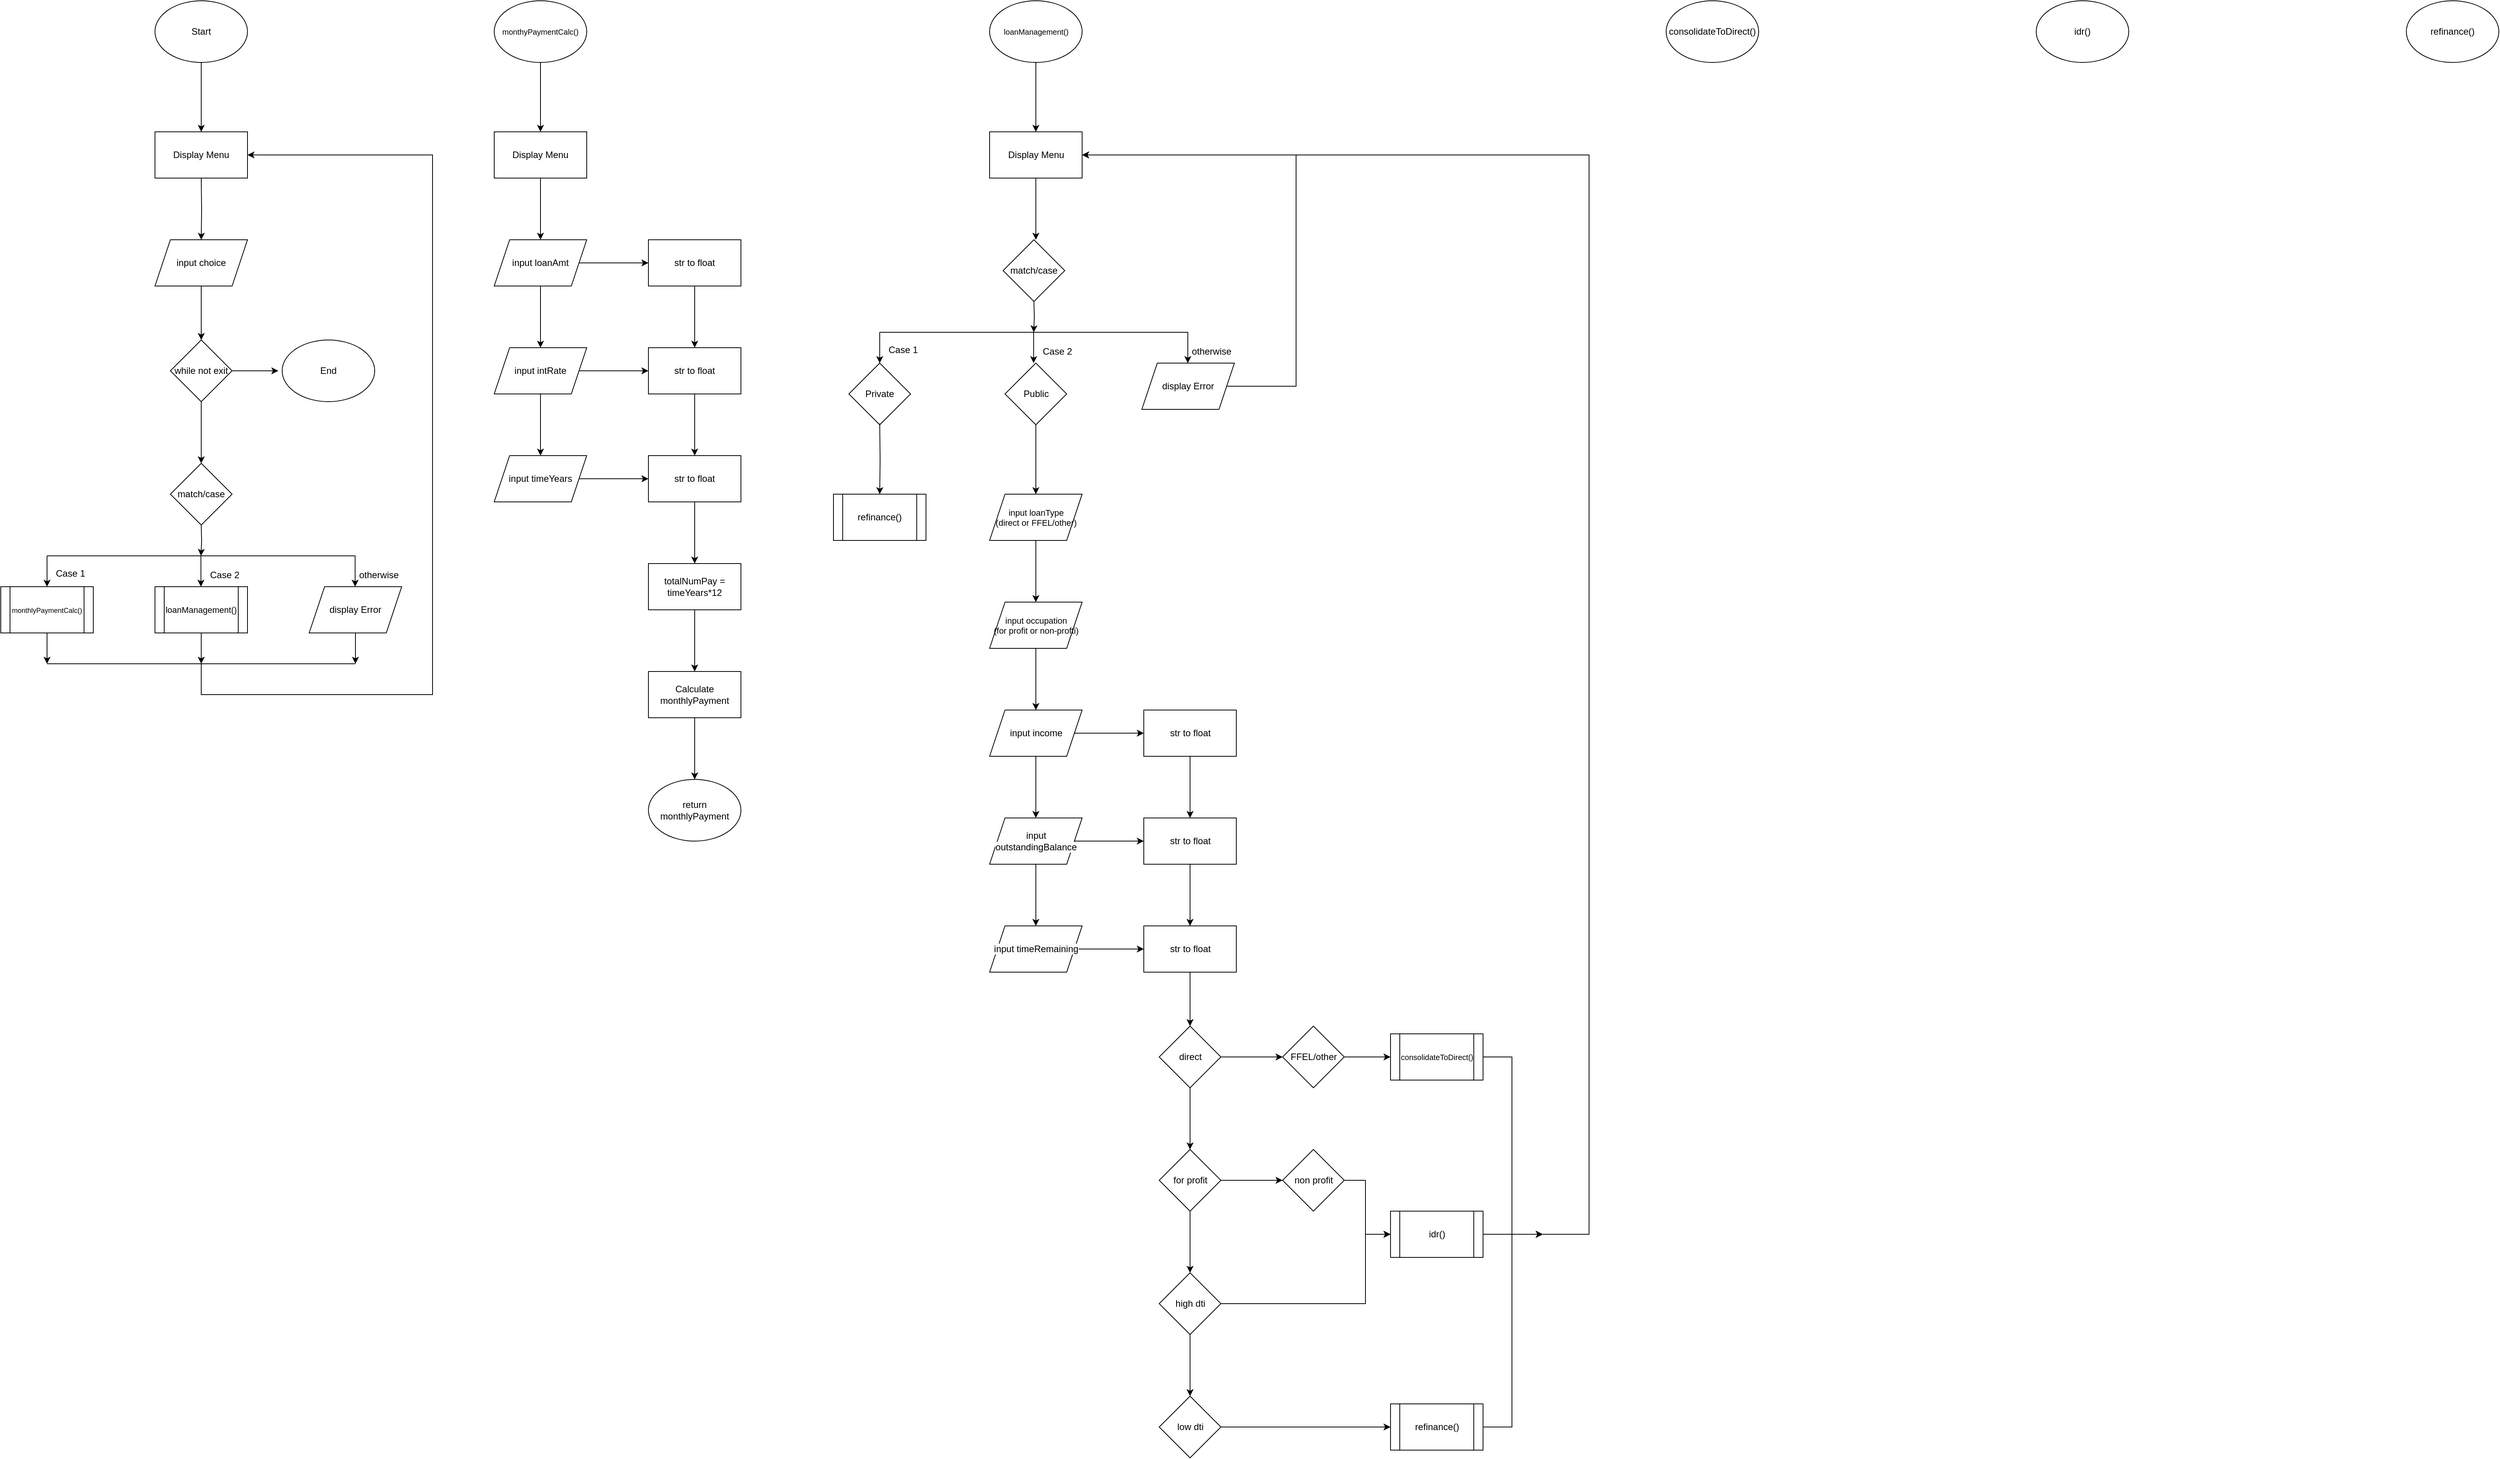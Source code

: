 <mxfile version="24.7.1" type="github">
  <diagram name="Page-1" id="hZp9YtfU9o8omd6Gslik">
    <mxGraphModel dx="867" dy="559" grid="1" gridSize="10" guides="1" tooltips="1" connect="1" arrows="1" fold="1" page="1" pageScale="1" pageWidth="850" pageHeight="1100" math="0" shadow="0">
      <root>
        <mxCell id="0" />
        <mxCell id="1" parent="0" />
        <mxCell id="HrbZpbmYZE2h6laJAEMO-42" value="" style="edgeStyle=orthogonalEdgeStyle;rounded=0;orthogonalLoop=1;jettySize=auto;html=1;" edge="1" parent="1" source="HrbZpbmYZE2h6laJAEMO-1">
          <mxGeometry relative="1" as="geometry">
            <mxPoint x="260.0" y="170" as="targetPoint" />
          </mxGeometry>
        </mxCell>
        <mxCell id="HrbZpbmYZE2h6laJAEMO-1" value="Start" style="ellipse;whiteSpace=wrap;html=1;" vertex="1" parent="1">
          <mxGeometry x="200" width="120" height="80" as="geometry" />
        </mxCell>
        <mxCell id="HrbZpbmYZE2h6laJAEMO-19" style="edgeStyle=orthogonalEdgeStyle;rounded=0;orthogonalLoop=1;jettySize=auto;html=1;exitX=0.5;exitY=1;exitDx=0;exitDy=0;" edge="1" parent="1">
          <mxGeometry relative="1" as="geometry">
            <mxPoint x="259.692" y="720" as="targetPoint" />
            <mxPoint x="260" y="680" as="sourcePoint" />
          </mxGeometry>
        </mxCell>
        <mxCell id="HrbZpbmYZE2h6laJAEMO-55" style="edgeStyle=orthogonalEdgeStyle;rounded=0;orthogonalLoop=1;jettySize=auto;html=1;" edge="1" parent="1" source="HrbZpbmYZE2h6laJAEMO-10">
          <mxGeometry relative="1" as="geometry">
            <mxPoint x="60" y="860" as="targetPoint" />
          </mxGeometry>
        </mxCell>
        <mxCell id="HrbZpbmYZE2h6laJAEMO-10" value="&lt;font style=&quot;font-size: 9px;&quot;&gt;monthlyPaymentCalc()&lt;/font&gt;" style="shape=process;whiteSpace=wrap;html=1;backgroundOutline=1;" vertex="1" parent="1">
          <mxGeometry y="760" width="120" height="60" as="geometry" />
        </mxCell>
        <mxCell id="HrbZpbmYZE2h6laJAEMO-53" style="edgeStyle=orthogonalEdgeStyle;rounded=0;orthogonalLoop=1;jettySize=auto;html=1;" edge="1" parent="1" source="HrbZpbmYZE2h6laJAEMO-14">
          <mxGeometry relative="1" as="geometry">
            <mxPoint x="260" y="860" as="targetPoint" />
          </mxGeometry>
        </mxCell>
        <mxCell id="HrbZpbmYZE2h6laJAEMO-57" value="" style="edgeStyle=orthogonalEdgeStyle;rounded=0;orthogonalLoop=1;jettySize=auto;html=1;entryX=1;entryY=0.5;entryDx=0;entryDy=0;" edge="1" parent="1" source="HrbZpbmYZE2h6laJAEMO-14">
          <mxGeometry relative="1" as="geometry">
            <mxPoint x="320" y="200" as="targetPoint" />
            <Array as="points">
              <mxPoint x="260" y="900" />
              <mxPoint x="560" y="900" />
              <mxPoint x="560" y="200" />
            </Array>
          </mxGeometry>
        </mxCell>
        <mxCell id="HrbZpbmYZE2h6laJAEMO-14" value="&lt;font style=&quot;font-size: 11px;&quot;&gt;loanManagement()&lt;/font&gt;" style="shape=process;whiteSpace=wrap;html=1;backgroundOutline=1;" vertex="1" parent="1">
          <mxGeometry x="200" y="760" width="120" height="60" as="geometry" />
        </mxCell>
        <mxCell id="HrbZpbmYZE2h6laJAEMO-20" value="" style="endArrow=none;html=1;rounded=0;" edge="1" parent="1">
          <mxGeometry width="50" height="50" relative="1" as="geometry">
            <mxPoint x="60" y="720" as="sourcePoint" />
            <mxPoint x="460" y="720" as="targetPoint" />
          </mxGeometry>
        </mxCell>
        <mxCell id="HrbZpbmYZE2h6laJAEMO-21" value="" style="endArrow=classic;html=1;rounded=0;" edge="1" parent="1" target="HrbZpbmYZE2h6laJAEMO-10">
          <mxGeometry width="50" height="50" relative="1" as="geometry">
            <mxPoint x="60" y="720" as="sourcePoint" />
            <mxPoint x="360" y="660" as="targetPoint" />
          </mxGeometry>
        </mxCell>
        <mxCell id="HrbZpbmYZE2h6laJAEMO-22" value="" style="endArrow=classic;html=1;rounded=0;" edge="1" parent="1">
          <mxGeometry width="50" height="50" relative="1" as="geometry">
            <mxPoint x="259.6" y="720" as="sourcePoint" />
            <mxPoint x="259.6" y="760" as="targetPoint" />
          </mxGeometry>
        </mxCell>
        <mxCell id="HrbZpbmYZE2h6laJAEMO-23" value="" style="endArrow=classic;html=1;rounded=0;" edge="1" parent="1">
          <mxGeometry width="50" height="50" relative="1" as="geometry">
            <mxPoint x="459.6" y="720" as="sourcePoint" />
            <mxPoint x="459.6" y="760" as="targetPoint" />
          </mxGeometry>
        </mxCell>
        <mxCell id="HrbZpbmYZE2h6laJAEMO-24" value="Case 1" style="text;html=1;align=center;verticalAlign=middle;resizable=0;points=[];autosize=1;strokeColor=none;fillColor=none;" vertex="1" parent="1">
          <mxGeometry x="60" y="728" width="60" height="30" as="geometry" />
        </mxCell>
        <mxCell id="HrbZpbmYZE2h6laJAEMO-26" value="Case 2" style="text;html=1;align=center;verticalAlign=middle;resizable=0;points=[];autosize=1;strokeColor=none;fillColor=none;" vertex="1" parent="1">
          <mxGeometry x="260" y="730" width="60" height="30" as="geometry" />
        </mxCell>
        <mxCell id="HrbZpbmYZE2h6laJAEMO-27" value="otherwise" style="text;html=1;align=center;verticalAlign=middle;resizable=0;points=[];autosize=1;strokeColor=none;fillColor=none;" vertex="1" parent="1">
          <mxGeometry x="455" y="730" width="70" height="30" as="geometry" />
        </mxCell>
        <mxCell id="HrbZpbmYZE2h6laJAEMO-54" style="edgeStyle=orthogonalEdgeStyle;rounded=0;orthogonalLoop=1;jettySize=auto;html=1;" edge="1" parent="1" source="HrbZpbmYZE2h6laJAEMO-28">
          <mxGeometry relative="1" as="geometry">
            <mxPoint x="460" y="860" as="targetPoint" />
          </mxGeometry>
        </mxCell>
        <mxCell id="HrbZpbmYZE2h6laJAEMO-28" value="display Error" style="shape=parallelogram;perimeter=parallelogramPerimeter;whiteSpace=wrap;html=1;fixedSize=1;" vertex="1" parent="1">
          <mxGeometry x="400" y="760" width="120" height="60" as="geometry" />
        </mxCell>
        <mxCell id="HrbZpbmYZE2h6laJAEMO-44" value="" style="edgeStyle=orthogonalEdgeStyle;rounded=0;orthogonalLoop=1;jettySize=auto;html=1;" edge="1" parent="1" target="HrbZpbmYZE2h6laJAEMO-43">
          <mxGeometry relative="1" as="geometry">
            <mxPoint x="260.0" y="230" as="sourcePoint" />
          </mxGeometry>
        </mxCell>
        <mxCell id="HrbZpbmYZE2h6laJAEMO-46" value="" style="edgeStyle=orthogonalEdgeStyle;rounded=0;orthogonalLoop=1;jettySize=auto;html=1;" edge="1" parent="1" source="HrbZpbmYZE2h6laJAEMO-43" target="HrbZpbmYZE2h6laJAEMO-45">
          <mxGeometry relative="1" as="geometry" />
        </mxCell>
        <mxCell id="HrbZpbmYZE2h6laJAEMO-43" value="input choice" style="shape=parallelogram;perimeter=parallelogramPerimeter;whiteSpace=wrap;html=1;fixedSize=1;" vertex="1" parent="1">
          <mxGeometry x="200" y="310" width="120" height="60" as="geometry" />
        </mxCell>
        <mxCell id="HrbZpbmYZE2h6laJAEMO-49" value="" style="edgeStyle=orthogonalEdgeStyle;rounded=0;orthogonalLoop=1;jettySize=auto;html=1;" edge="1" parent="1" source="HrbZpbmYZE2h6laJAEMO-45" target="HrbZpbmYZE2h6laJAEMO-48">
          <mxGeometry relative="1" as="geometry" />
        </mxCell>
        <mxCell id="HrbZpbmYZE2h6laJAEMO-95" value="" style="edgeStyle=orthogonalEdgeStyle;rounded=0;orthogonalLoop=1;jettySize=auto;html=1;" edge="1" parent="1" source="HrbZpbmYZE2h6laJAEMO-45">
          <mxGeometry relative="1" as="geometry">
            <mxPoint x="360" y="480" as="targetPoint" />
          </mxGeometry>
        </mxCell>
        <mxCell id="HrbZpbmYZE2h6laJAEMO-45" value="while not exit" style="rhombus;whiteSpace=wrap;html=1;" vertex="1" parent="1">
          <mxGeometry x="220" y="440" width="80" height="80" as="geometry" />
        </mxCell>
        <mxCell id="HrbZpbmYZE2h6laJAEMO-48" value="match/case" style="rhombus;whiteSpace=wrap;html=1;" vertex="1" parent="1">
          <mxGeometry x="220" y="600" width="80" height="80" as="geometry" />
        </mxCell>
        <mxCell id="HrbZpbmYZE2h6laJAEMO-52" value="" style="endArrow=none;html=1;rounded=0;" edge="1" parent="1">
          <mxGeometry width="50" height="50" relative="1" as="geometry">
            <mxPoint x="60" y="860" as="sourcePoint" />
            <mxPoint x="460" y="860" as="targetPoint" />
          </mxGeometry>
        </mxCell>
        <mxCell id="HrbZpbmYZE2h6laJAEMO-61" value="Display Menu" style="rounded=0;whiteSpace=wrap;html=1;" vertex="1" parent="1">
          <mxGeometry x="200" y="170" width="120" height="60" as="geometry" />
        </mxCell>
        <mxCell id="HrbZpbmYZE2h6laJAEMO-116" value="" style="edgeStyle=orthogonalEdgeStyle;rounded=0;orthogonalLoop=1;jettySize=auto;html=1;" edge="1" parent="1" source="HrbZpbmYZE2h6laJAEMO-62" target="HrbZpbmYZE2h6laJAEMO-115">
          <mxGeometry relative="1" as="geometry" />
        </mxCell>
        <mxCell id="HrbZpbmYZE2h6laJAEMO-62" value="&lt;font style=&quot;font-size: 10px;&quot;&gt;monthyPaymentCalc()&lt;/font&gt;" style="ellipse;whiteSpace=wrap;html=1;" vertex="1" parent="1">
          <mxGeometry x="640" width="120" height="80" as="geometry" />
        </mxCell>
        <mxCell id="HrbZpbmYZE2h6laJAEMO-63" value="" style="edgeStyle=orthogonalEdgeStyle;rounded=0;orthogonalLoop=1;jettySize=auto;html=1;" edge="1" parent="1" source="HrbZpbmYZE2h6laJAEMO-65" target="HrbZpbmYZE2h6laJAEMO-68">
          <mxGeometry relative="1" as="geometry" />
        </mxCell>
        <mxCell id="HrbZpbmYZE2h6laJAEMO-83" value="" style="edgeStyle=orthogonalEdgeStyle;rounded=0;orthogonalLoop=1;jettySize=auto;html=1;" edge="1" parent="1" source="HrbZpbmYZE2h6laJAEMO-65" target="HrbZpbmYZE2h6laJAEMO-82">
          <mxGeometry relative="1" as="geometry" />
        </mxCell>
        <mxCell id="HrbZpbmYZE2h6laJAEMO-65" value="input loanAmt" style="shape=parallelogram;perimeter=parallelogramPerimeter;whiteSpace=wrap;html=1;fixedSize=1;" vertex="1" parent="1">
          <mxGeometry x="640" y="310" width="120" height="60" as="geometry" />
        </mxCell>
        <mxCell id="HrbZpbmYZE2h6laJAEMO-66" value="" style="edgeStyle=orthogonalEdgeStyle;rounded=0;orthogonalLoop=1;jettySize=auto;html=1;" edge="1" parent="1" source="HrbZpbmYZE2h6laJAEMO-68" target="HrbZpbmYZE2h6laJAEMO-70">
          <mxGeometry relative="1" as="geometry" />
        </mxCell>
        <mxCell id="HrbZpbmYZE2h6laJAEMO-87" value="" style="edgeStyle=orthogonalEdgeStyle;rounded=0;orthogonalLoop=1;jettySize=auto;html=1;" edge="1" parent="1" source="HrbZpbmYZE2h6laJAEMO-68" target="HrbZpbmYZE2h6laJAEMO-84">
          <mxGeometry relative="1" as="geometry" />
        </mxCell>
        <mxCell id="HrbZpbmYZE2h6laJAEMO-68" value="input intRate" style="shape=parallelogram;perimeter=parallelogramPerimeter;whiteSpace=wrap;html=1;fixedSize=1;" vertex="1" parent="1">
          <mxGeometry x="640" y="450" width="120" height="60" as="geometry" />
        </mxCell>
        <mxCell id="HrbZpbmYZE2h6laJAEMO-86" value="" style="edgeStyle=orthogonalEdgeStyle;rounded=0;orthogonalLoop=1;jettySize=auto;html=1;" edge="1" parent="1" source="HrbZpbmYZE2h6laJAEMO-70" target="HrbZpbmYZE2h6laJAEMO-85">
          <mxGeometry relative="1" as="geometry" />
        </mxCell>
        <mxCell id="HrbZpbmYZE2h6laJAEMO-70" value="input timeYears" style="shape=parallelogram;perimeter=parallelogramPerimeter;whiteSpace=wrap;html=1;fixedSize=1;" vertex="1" parent="1">
          <mxGeometry x="640" y="590" width="120" height="60" as="geometry" />
        </mxCell>
        <mxCell id="HrbZpbmYZE2h6laJAEMO-100" value="" style="edgeStyle=orthogonalEdgeStyle;rounded=0;orthogonalLoop=1;jettySize=auto;html=1;" edge="1" parent="1" source="HrbZpbmYZE2h6laJAEMO-78" target="HrbZpbmYZE2h6laJAEMO-99">
          <mxGeometry relative="1" as="geometry" />
        </mxCell>
        <mxCell id="HrbZpbmYZE2h6laJAEMO-78" value="totalNumPay = timeYears*12" style="whiteSpace=wrap;html=1;" vertex="1" parent="1">
          <mxGeometry x="840" y="730" width="120" height="60" as="geometry" />
        </mxCell>
        <mxCell id="HrbZpbmYZE2h6laJAEMO-91" value="" style="edgeStyle=orthogonalEdgeStyle;rounded=0;orthogonalLoop=1;jettySize=auto;html=1;" edge="1" parent="1" source="HrbZpbmYZE2h6laJAEMO-82" target="HrbZpbmYZE2h6laJAEMO-84">
          <mxGeometry relative="1" as="geometry" />
        </mxCell>
        <mxCell id="HrbZpbmYZE2h6laJAEMO-82" value="&lt;meta charset=&quot;utf-8&quot;&gt;&lt;span style=&quot;color: rgb(0, 0, 0); font-family: Helvetica; font-size: 12px; font-style: normal; font-variant-ligatures: normal; font-variant-caps: normal; font-weight: 400; letter-spacing: normal; orphans: 2; text-align: center; text-indent: 0px; text-transform: none; widows: 2; word-spacing: 0px; -webkit-text-stroke-width: 0px; white-space: normal; background-color: rgb(251, 251, 251); text-decoration-thickness: initial; text-decoration-style: initial; text-decoration-color: initial; display: inline !important; float: none;&quot;&gt;str to float&lt;/span&gt;" style="whiteSpace=wrap;html=1;" vertex="1" parent="1">
          <mxGeometry x="840" y="310" width="120" height="60" as="geometry" />
        </mxCell>
        <mxCell id="HrbZpbmYZE2h6laJAEMO-90" value="" style="edgeStyle=orthogonalEdgeStyle;rounded=0;orthogonalLoop=1;jettySize=auto;html=1;" edge="1" parent="1" source="HrbZpbmYZE2h6laJAEMO-84" target="HrbZpbmYZE2h6laJAEMO-85">
          <mxGeometry relative="1" as="geometry" />
        </mxCell>
        <mxCell id="HrbZpbmYZE2h6laJAEMO-84" value="&lt;meta charset=&quot;utf-8&quot;&gt;&lt;span style=&quot;color: rgb(0, 0, 0); font-family: Helvetica; font-size: 12px; font-style: normal; font-variant-ligatures: normal; font-variant-caps: normal; font-weight: 400; letter-spacing: normal; orphans: 2; text-align: center; text-indent: 0px; text-transform: none; widows: 2; word-spacing: 0px; -webkit-text-stroke-width: 0px; white-space: normal; background-color: rgb(251, 251, 251); text-decoration-thickness: initial; text-decoration-style: initial; text-decoration-color: initial; display: inline !important; float: none;&quot;&gt;str to float&lt;/span&gt;" style="whiteSpace=wrap;html=1;" vertex="1" parent="1">
          <mxGeometry x="840" y="450" width="120" height="60" as="geometry" />
        </mxCell>
        <mxCell id="HrbZpbmYZE2h6laJAEMO-89" value="" style="edgeStyle=orthogonalEdgeStyle;rounded=0;orthogonalLoop=1;jettySize=auto;html=1;" edge="1" parent="1" source="HrbZpbmYZE2h6laJAEMO-85">
          <mxGeometry relative="1" as="geometry">
            <mxPoint x="900" y="730" as="targetPoint" />
          </mxGeometry>
        </mxCell>
        <mxCell id="HrbZpbmYZE2h6laJAEMO-85" value="&lt;meta charset=&quot;utf-8&quot;&gt;&lt;span style=&quot;color: rgb(0, 0, 0); font-family: Helvetica; font-size: 12px; font-style: normal; font-variant-ligatures: normal; font-variant-caps: normal; font-weight: 400; letter-spacing: normal; orphans: 2; text-align: center; text-indent: 0px; text-transform: none; widows: 2; word-spacing: 0px; -webkit-text-stroke-width: 0px; white-space: normal; background-color: rgb(251, 251, 251); text-decoration-thickness: initial; text-decoration-style: initial; text-decoration-color: initial; display: inline !important; float: none;&quot;&gt;str to float&lt;/span&gt;" style="whiteSpace=wrap;html=1;" vertex="1" parent="1">
          <mxGeometry x="840" y="590" width="120" height="60" as="geometry" />
        </mxCell>
        <mxCell id="HrbZpbmYZE2h6laJAEMO-93" value="End" style="ellipse;whiteSpace=wrap;html=1;" vertex="1" parent="1">
          <mxGeometry x="365" y="440" width="120" height="80" as="geometry" />
        </mxCell>
        <mxCell id="HrbZpbmYZE2h6laJAEMO-102" value="" style="edgeStyle=orthogonalEdgeStyle;rounded=0;orthogonalLoop=1;jettySize=auto;html=1;" edge="1" parent="1" source="HrbZpbmYZE2h6laJAEMO-99">
          <mxGeometry relative="1" as="geometry">
            <mxPoint x="900" y="1010" as="targetPoint" />
          </mxGeometry>
        </mxCell>
        <mxCell id="HrbZpbmYZE2h6laJAEMO-99" value="Calculate monthlyPayment" style="whiteSpace=wrap;html=1;" vertex="1" parent="1">
          <mxGeometry x="840" y="870" width="120" height="60" as="geometry" />
        </mxCell>
        <mxCell id="HrbZpbmYZE2h6laJAEMO-103" value="return monthlyPayment" style="ellipse;whiteSpace=wrap;html=1;" vertex="1" parent="1">
          <mxGeometry x="840" y="1010" width="120" height="80" as="geometry" />
        </mxCell>
        <mxCell id="HrbZpbmYZE2h6laJAEMO-119" value="" style="edgeStyle=orthogonalEdgeStyle;rounded=0;orthogonalLoop=1;jettySize=auto;html=1;" edge="1" parent="1" source="HrbZpbmYZE2h6laJAEMO-105" target="HrbZpbmYZE2h6laJAEMO-118">
          <mxGeometry relative="1" as="geometry" />
        </mxCell>
        <mxCell id="HrbZpbmYZE2h6laJAEMO-105" value="&lt;font style=&quot;font-size: 10px;&quot;&gt;loanManagement()&lt;/font&gt;" style="ellipse;whiteSpace=wrap;html=1;" vertex="1" parent="1">
          <mxGeometry x="1282.5" width="120" height="80" as="geometry" />
        </mxCell>
        <mxCell id="HrbZpbmYZE2h6laJAEMO-117" value="" style="edgeStyle=orthogonalEdgeStyle;rounded=0;orthogonalLoop=1;jettySize=auto;html=1;" edge="1" parent="1" source="HrbZpbmYZE2h6laJAEMO-115" target="HrbZpbmYZE2h6laJAEMO-65">
          <mxGeometry relative="1" as="geometry" />
        </mxCell>
        <mxCell id="HrbZpbmYZE2h6laJAEMO-115" value="Display Menu" style="whiteSpace=wrap;html=1;" vertex="1" parent="1">
          <mxGeometry x="640" y="170" width="120" height="60" as="geometry" />
        </mxCell>
        <mxCell id="HrbZpbmYZE2h6laJAEMO-121" value="" style="edgeStyle=orthogonalEdgeStyle;rounded=0;orthogonalLoop=1;jettySize=auto;html=1;" edge="1" parent="1" source="HrbZpbmYZE2h6laJAEMO-118">
          <mxGeometry relative="1" as="geometry">
            <mxPoint x="1342.5" y="310" as="targetPoint" />
          </mxGeometry>
        </mxCell>
        <mxCell id="HrbZpbmYZE2h6laJAEMO-118" value="Display Menu" style="whiteSpace=wrap;html=1;" vertex="1" parent="1">
          <mxGeometry x="1282.5" y="170" width="120" height="60" as="geometry" />
        </mxCell>
        <mxCell id="HrbZpbmYZE2h6laJAEMO-122" style="edgeStyle=orthogonalEdgeStyle;rounded=0;orthogonalLoop=1;jettySize=auto;html=1;exitX=0.5;exitY=1;exitDx=0;exitDy=0;" edge="1" parent="1">
          <mxGeometry relative="1" as="geometry">
            <mxPoint x="1339.692" y="430" as="targetPoint" />
            <mxPoint x="1340" y="390" as="sourcePoint" />
          </mxGeometry>
        </mxCell>
        <mxCell id="HrbZpbmYZE2h6laJAEMO-127" value="" style="endArrow=none;html=1;rounded=0;" edge="1" parent="1">
          <mxGeometry width="50" height="50" relative="1" as="geometry">
            <mxPoint x="1140" y="430" as="sourcePoint" />
            <mxPoint x="1540" y="430" as="targetPoint" />
          </mxGeometry>
        </mxCell>
        <mxCell id="HrbZpbmYZE2h6laJAEMO-128" value="" style="endArrow=classic;html=1;rounded=0;" edge="1" parent="1">
          <mxGeometry width="50" height="50" relative="1" as="geometry">
            <mxPoint x="1140" y="430" as="sourcePoint" />
            <mxPoint x="1140" y="470" as="targetPoint" />
          </mxGeometry>
        </mxCell>
        <mxCell id="HrbZpbmYZE2h6laJAEMO-129" value="" style="endArrow=classic;html=1;rounded=0;" edge="1" parent="1">
          <mxGeometry width="50" height="50" relative="1" as="geometry">
            <mxPoint x="1339.6" y="430" as="sourcePoint" />
            <mxPoint x="1339.6" y="470" as="targetPoint" />
          </mxGeometry>
        </mxCell>
        <mxCell id="HrbZpbmYZE2h6laJAEMO-130" value="" style="endArrow=classic;html=1;rounded=0;" edge="1" parent="1">
          <mxGeometry width="50" height="50" relative="1" as="geometry">
            <mxPoint x="1539.6" y="430" as="sourcePoint" />
            <mxPoint x="1539.6" y="470" as="targetPoint" />
          </mxGeometry>
        </mxCell>
        <mxCell id="HrbZpbmYZE2h6laJAEMO-131" value="Case 1" style="text;html=1;align=center;verticalAlign=middle;resizable=0;points=[];autosize=1;strokeColor=none;fillColor=none;" vertex="1" parent="1">
          <mxGeometry x="1140" y="438" width="60" height="30" as="geometry" />
        </mxCell>
        <mxCell id="HrbZpbmYZE2h6laJAEMO-132" value="Case 2" style="text;html=1;align=center;verticalAlign=middle;resizable=0;points=[];autosize=1;strokeColor=none;fillColor=none;" vertex="1" parent="1">
          <mxGeometry x="1340" y="440" width="60" height="30" as="geometry" />
        </mxCell>
        <mxCell id="HrbZpbmYZE2h6laJAEMO-133" value="otherwise" style="text;html=1;align=center;verticalAlign=middle;resizable=0;points=[];autosize=1;strokeColor=none;fillColor=none;" vertex="1" parent="1">
          <mxGeometry x="1535" y="440" width="70" height="30" as="geometry" />
        </mxCell>
        <mxCell id="HrbZpbmYZE2h6laJAEMO-200" style="edgeStyle=orthogonalEdgeStyle;rounded=0;orthogonalLoop=1;jettySize=auto;html=1;entryX=1;entryY=0.5;entryDx=0;entryDy=0;" edge="1" parent="1" source="HrbZpbmYZE2h6laJAEMO-135" target="HrbZpbmYZE2h6laJAEMO-118">
          <mxGeometry relative="1" as="geometry">
            <Array as="points">
              <mxPoint x="1680" y="500" />
              <mxPoint x="1680" y="200" />
            </Array>
          </mxGeometry>
        </mxCell>
        <mxCell id="HrbZpbmYZE2h6laJAEMO-135" value="display Error" style="shape=parallelogram;perimeter=parallelogramPerimeter;whiteSpace=wrap;html=1;fixedSize=1;" vertex="1" parent="1">
          <mxGeometry x="1480" y="470" width="120" height="60" as="geometry" />
        </mxCell>
        <mxCell id="HrbZpbmYZE2h6laJAEMO-136" value="match/case" style="rhombus;whiteSpace=wrap;html=1;" vertex="1" parent="1">
          <mxGeometry x="1300" y="310" width="80" height="80" as="geometry" />
        </mxCell>
        <mxCell id="HrbZpbmYZE2h6laJAEMO-138" value="Private" style="rhombus;whiteSpace=wrap;html=1;" vertex="1" parent="1">
          <mxGeometry x="1100" y="470" width="80" height="80" as="geometry" />
        </mxCell>
        <mxCell id="HrbZpbmYZE2h6laJAEMO-143" value="" style="edgeStyle=orthogonalEdgeStyle;rounded=0;orthogonalLoop=1;jettySize=auto;html=1;" edge="1" parent="1" source="HrbZpbmYZE2h6laJAEMO-139" target="HrbZpbmYZE2h6laJAEMO-142">
          <mxGeometry relative="1" as="geometry" />
        </mxCell>
        <mxCell id="HrbZpbmYZE2h6laJAEMO-139" value="Public" style="rhombus;whiteSpace=wrap;html=1;" vertex="1" parent="1">
          <mxGeometry x="1302.5" y="470" width="80" height="80" as="geometry" />
        </mxCell>
        <mxCell id="HrbZpbmYZE2h6laJAEMO-140" value="refinance()" style="shape=process;whiteSpace=wrap;html=1;backgroundOutline=1;" vertex="1" parent="1">
          <mxGeometry x="1080" y="640" width="120" height="60" as="geometry" />
        </mxCell>
        <mxCell id="HrbZpbmYZE2h6laJAEMO-145" value="" style="edgeStyle=orthogonalEdgeStyle;rounded=0;orthogonalLoop=1;jettySize=auto;html=1;" edge="1" parent="1" source="HrbZpbmYZE2h6laJAEMO-142" target="HrbZpbmYZE2h6laJAEMO-144">
          <mxGeometry relative="1" as="geometry" />
        </mxCell>
        <mxCell id="HrbZpbmYZE2h6laJAEMO-142" value="&lt;font style=&quot;font-size: 11px;&quot;&gt;input loanType&lt;/font&gt;&lt;div style=&quot;font-size: 11px;&quot;&gt;&lt;font style=&quot;font-size: 11px;&quot;&gt;(direct or FFEL/other)&lt;/font&gt;&lt;/div&gt;" style="shape=parallelogram;perimeter=parallelogramPerimeter;whiteSpace=wrap;html=1;fixedSize=1;" vertex="1" parent="1">
          <mxGeometry x="1282.5" y="640" width="120" height="60" as="geometry" />
        </mxCell>
        <mxCell id="HrbZpbmYZE2h6laJAEMO-147" value="" style="edgeStyle=orthogonalEdgeStyle;rounded=0;orthogonalLoop=1;jettySize=auto;html=1;" edge="1" parent="1" source="HrbZpbmYZE2h6laJAEMO-144" target="HrbZpbmYZE2h6laJAEMO-146">
          <mxGeometry relative="1" as="geometry" />
        </mxCell>
        <mxCell id="HrbZpbmYZE2h6laJAEMO-144" value="&lt;font style=&quot;font-size: 11px;&quot;&gt;input occupation&lt;/font&gt;&lt;div style=&quot;font-size: 11px;&quot;&gt;&lt;font style=&quot;font-size: 11px;&quot;&gt;(for profit or non-profti)&lt;/font&gt;&lt;/div&gt;" style="shape=parallelogram;perimeter=parallelogramPerimeter;whiteSpace=wrap;html=1;fixedSize=1;" vertex="1" parent="1">
          <mxGeometry x="1282.5" y="780" width="120" height="60" as="geometry" />
        </mxCell>
        <mxCell id="HrbZpbmYZE2h6laJAEMO-149" value="" style="edgeStyle=orthogonalEdgeStyle;rounded=0;orthogonalLoop=1;jettySize=auto;html=1;" edge="1" parent="1" source="HrbZpbmYZE2h6laJAEMO-146" target="HrbZpbmYZE2h6laJAEMO-148">
          <mxGeometry relative="1" as="geometry" />
        </mxCell>
        <mxCell id="HrbZpbmYZE2h6laJAEMO-153" value="" style="edgeStyle=orthogonalEdgeStyle;rounded=0;orthogonalLoop=1;jettySize=auto;html=1;" edge="1" parent="1" source="HrbZpbmYZE2h6laJAEMO-146" target="HrbZpbmYZE2h6laJAEMO-152">
          <mxGeometry relative="1" as="geometry" />
        </mxCell>
        <mxCell id="HrbZpbmYZE2h6laJAEMO-146" value="&lt;meta charset=&quot;utf-8&quot;&gt;&lt;span style=&quot;color: rgb(0, 0, 0); font-family: Helvetica; font-size: 12px; font-style: normal; font-variant-ligatures: normal; font-variant-caps: normal; font-weight: 400; letter-spacing: normal; orphans: 2; text-align: center; text-indent: 0px; text-transform: none; widows: 2; word-spacing: 0px; -webkit-text-stroke-width: 0px; white-space: normal; background-color: rgb(251, 251, 251); text-decoration-thickness: initial; text-decoration-style: initial; text-decoration-color: initial; display: inline !important; float: none;&quot;&gt;input income&lt;/span&gt;" style="shape=parallelogram;perimeter=parallelogramPerimeter;whiteSpace=wrap;html=1;fixedSize=1;" vertex="1" parent="1">
          <mxGeometry x="1282.5" y="920" width="120" height="60" as="geometry" />
        </mxCell>
        <mxCell id="HrbZpbmYZE2h6laJAEMO-151" value="" style="edgeStyle=orthogonalEdgeStyle;rounded=0;orthogonalLoop=1;jettySize=auto;html=1;" edge="1" parent="1" source="HrbZpbmYZE2h6laJAEMO-148" target="HrbZpbmYZE2h6laJAEMO-150">
          <mxGeometry relative="1" as="geometry" />
        </mxCell>
        <mxCell id="HrbZpbmYZE2h6laJAEMO-155" value="" style="edgeStyle=orthogonalEdgeStyle;rounded=0;orthogonalLoop=1;jettySize=auto;html=1;" edge="1" parent="1" source="HrbZpbmYZE2h6laJAEMO-148" target="HrbZpbmYZE2h6laJAEMO-154">
          <mxGeometry relative="1" as="geometry" />
        </mxCell>
        <mxCell id="HrbZpbmYZE2h6laJAEMO-148" value="&lt;meta charset=&quot;utf-8&quot;&gt;&lt;span style=&quot;color: rgb(0, 0, 0); font-family: Helvetica; font-size: 12px; font-style: normal; font-variant-ligatures: normal; font-variant-caps: normal; font-weight: 400; letter-spacing: normal; orphans: 2; text-align: center; text-indent: 0px; text-transform: none; widows: 2; word-spacing: 0px; -webkit-text-stroke-width: 0px; white-space: normal; background-color: rgb(251, 251, 251); text-decoration-thickness: initial; text-decoration-style: initial; text-decoration-color: initial; display: inline !important; float: none;&quot;&gt;input outstandingBalance&lt;/span&gt;" style="shape=parallelogram;perimeter=parallelogramPerimeter;whiteSpace=wrap;html=1;fixedSize=1;" vertex="1" parent="1">
          <mxGeometry x="1282.5" y="1060" width="120" height="60" as="geometry" />
        </mxCell>
        <mxCell id="HrbZpbmYZE2h6laJAEMO-157" value="" style="edgeStyle=orthogonalEdgeStyle;rounded=0;orthogonalLoop=1;jettySize=auto;html=1;" edge="1" parent="1" source="HrbZpbmYZE2h6laJAEMO-150" target="HrbZpbmYZE2h6laJAEMO-156">
          <mxGeometry relative="1" as="geometry" />
        </mxCell>
        <mxCell id="HrbZpbmYZE2h6laJAEMO-150" value="&lt;meta charset=&quot;utf-8&quot;&gt;&lt;span style=&quot;color: rgb(0, 0, 0); font-family: Helvetica; font-size: 12px; font-style: normal; font-variant-ligatures: normal; font-variant-caps: normal; font-weight: 400; letter-spacing: normal; orphans: 2; text-align: center; text-indent: 0px; text-transform: none; widows: 2; word-spacing: 0px; -webkit-text-stroke-width: 0px; white-space: normal; background-color: rgb(251, 251, 251); text-decoration-thickness: initial; text-decoration-style: initial; text-decoration-color: initial; display: inline !important; float: none;&quot;&gt;input timeRemaining&lt;/span&gt;" style="shape=parallelogram;perimeter=parallelogramPerimeter;whiteSpace=wrap;html=1;fixedSize=1;" vertex="1" parent="1">
          <mxGeometry x="1282.5" y="1200" width="120" height="60" as="geometry" />
        </mxCell>
        <mxCell id="HrbZpbmYZE2h6laJAEMO-158" value="" style="edgeStyle=orthogonalEdgeStyle;rounded=0;orthogonalLoop=1;jettySize=auto;html=1;" edge="1" parent="1" source="HrbZpbmYZE2h6laJAEMO-152" target="HrbZpbmYZE2h6laJAEMO-154">
          <mxGeometry relative="1" as="geometry" />
        </mxCell>
        <mxCell id="HrbZpbmYZE2h6laJAEMO-152" value="&lt;meta charset=&quot;utf-8&quot;&gt;&lt;span style=&quot;color: rgb(0, 0, 0); font-family: Helvetica; font-size: 12px; font-style: normal; font-variant-ligatures: normal; font-variant-caps: normal; font-weight: 400; letter-spacing: normal; orphans: 2; text-align: center; text-indent: 0px; text-transform: none; widows: 2; word-spacing: 0px; -webkit-text-stroke-width: 0px; white-space: normal; background-color: rgb(251, 251, 251); text-decoration-thickness: initial; text-decoration-style: initial; text-decoration-color: initial; display: inline !important; float: none;&quot;&gt;str to float&lt;/span&gt;" style="whiteSpace=wrap;html=1;" vertex="1" parent="1">
          <mxGeometry x="1482.5" y="920" width="120" height="60" as="geometry" />
        </mxCell>
        <mxCell id="HrbZpbmYZE2h6laJAEMO-159" value="" style="edgeStyle=orthogonalEdgeStyle;rounded=0;orthogonalLoop=1;jettySize=auto;html=1;" edge="1" parent="1" source="HrbZpbmYZE2h6laJAEMO-154" target="HrbZpbmYZE2h6laJAEMO-156">
          <mxGeometry relative="1" as="geometry" />
        </mxCell>
        <mxCell id="HrbZpbmYZE2h6laJAEMO-154" value="&lt;meta charset=&quot;utf-8&quot;&gt;&lt;span style=&quot;color: rgb(0, 0, 0); font-family: Helvetica; font-size: 12px; font-style: normal; font-variant-ligatures: normal; font-variant-caps: normal; font-weight: 400; letter-spacing: normal; orphans: 2; text-align: center; text-indent: 0px; text-transform: none; widows: 2; word-spacing: 0px; -webkit-text-stroke-width: 0px; white-space: normal; background-color: rgb(251, 251, 251); text-decoration-thickness: initial; text-decoration-style: initial; text-decoration-color: initial; display: inline !important; float: none;&quot;&gt;str to float&lt;/span&gt;" style="whiteSpace=wrap;html=1;" vertex="1" parent="1">
          <mxGeometry x="1482.5" y="1060" width="120" height="60" as="geometry" />
        </mxCell>
        <mxCell id="HrbZpbmYZE2h6laJAEMO-161" value="" style="edgeStyle=orthogonalEdgeStyle;rounded=0;orthogonalLoop=1;jettySize=auto;html=1;" edge="1" parent="1" source="HrbZpbmYZE2h6laJAEMO-156" target="HrbZpbmYZE2h6laJAEMO-160">
          <mxGeometry relative="1" as="geometry" />
        </mxCell>
        <mxCell id="HrbZpbmYZE2h6laJAEMO-156" value="&lt;meta charset=&quot;utf-8&quot;&gt;&lt;span style=&quot;color: rgb(0, 0, 0); font-family: Helvetica; font-size: 12px; font-style: normal; font-variant-ligatures: normal; font-variant-caps: normal; font-weight: 400; letter-spacing: normal; orphans: 2; text-align: center; text-indent: 0px; text-transform: none; widows: 2; word-spacing: 0px; -webkit-text-stroke-width: 0px; white-space: normal; background-color: rgb(251, 251, 251); text-decoration-thickness: initial; text-decoration-style: initial; text-decoration-color: initial; display: inline !important; float: none;&quot;&gt;str to float&lt;/span&gt;" style="whiteSpace=wrap;html=1;" vertex="1" parent="1">
          <mxGeometry x="1482.5" y="1200" width="120" height="60" as="geometry" />
        </mxCell>
        <mxCell id="HrbZpbmYZE2h6laJAEMO-163" value="" style="edgeStyle=orthogonalEdgeStyle;rounded=0;orthogonalLoop=1;jettySize=auto;html=1;" edge="1" parent="1" source="HrbZpbmYZE2h6laJAEMO-160" target="HrbZpbmYZE2h6laJAEMO-162">
          <mxGeometry relative="1" as="geometry" />
        </mxCell>
        <mxCell id="HrbZpbmYZE2h6laJAEMO-165" value="" style="edgeStyle=orthogonalEdgeStyle;rounded=0;orthogonalLoop=1;jettySize=auto;html=1;" edge="1" parent="1" source="HrbZpbmYZE2h6laJAEMO-160" target="HrbZpbmYZE2h6laJAEMO-164">
          <mxGeometry relative="1" as="geometry" />
        </mxCell>
        <mxCell id="HrbZpbmYZE2h6laJAEMO-160" value="direct" style="rhombus;whiteSpace=wrap;html=1;" vertex="1" parent="1">
          <mxGeometry x="1502.5" y="1330" width="80" height="80" as="geometry" />
        </mxCell>
        <mxCell id="HrbZpbmYZE2h6laJAEMO-177" value="" style="edgeStyle=orthogonalEdgeStyle;rounded=0;orthogonalLoop=1;jettySize=auto;html=1;" edge="1" parent="1" source="HrbZpbmYZE2h6laJAEMO-162" target="HrbZpbmYZE2h6laJAEMO-176">
          <mxGeometry relative="1" as="geometry" />
        </mxCell>
        <mxCell id="HrbZpbmYZE2h6laJAEMO-162" value="FFEL/other" style="rhombus;whiteSpace=wrap;html=1;" vertex="1" parent="1">
          <mxGeometry x="1662.5" y="1330" width="80" height="80" as="geometry" />
        </mxCell>
        <mxCell id="HrbZpbmYZE2h6laJAEMO-167" value="" style="edgeStyle=orthogonalEdgeStyle;rounded=0;orthogonalLoop=1;jettySize=auto;html=1;" edge="1" parent="1" source="HrbZpbmYZE2h6laJAEMO-164" target="HrbZpbmYZE2h6laJAEMO-166">
          <mxGeometry relative="1" as="geometry" />
        </mxCell>
        <mxCell id="HrbZpbmYZE2h6laJAEMO-169" value="" style="edgeStyle=orthogonalEdgeStyle;rounded=0;orthogonalLoop=1;jettySize=auto;html=1;" edge="1" parent="1" source="HrbZpbmYZE2h6laJAEMO-164" target="HrbZpbmYZE2h6laJAEMO-168">
          <mxGeometry relative="1" as="geometry" />
        </mxCell>
        <mxCell id="HrbZpbmYZE2h6laJAEMO-164" value="for profit" style="rhombus;whiteSpace=wrap;html=1;" vertex="1" parent="1">
          <mxGeometry x="1502.5" y="1490" width="80" height="80" as="geometry" />
        </mxCell>
        <mxCell id="HrbZpbmYZE2h6laJAEMO-179" value="" style="edgeStyle=orthogonalEdgeStyle;rounded=0;orthogonalLoop=1;jettySize=auto;html=1;" edge="1" parent="1" source="HrbZpbmYZE2h6laJAEMO-166" target="HrbZpbmYZE2h6laJAEMO-178">
          <mxGeometry relative="1" as="geometry">
            <Array as="points">
              <mxPoint x="1770" y="1530" />
              <mxPoint x="1770" y="1600" />
            </Array>
          </mxGeometry>
        </mxCell>
        <mxCell id="HrbZpbmYZE2h6laJAEMO-166" value="non profit" style="rhombus;whiteSpace=wrap;html=1;" vertex="1" parent="1">
          <mxGeometry x="1662.5" y="1490" width="80" height="80" as="geometry" />
        </mxCell>
        <mxCell id="HrbZpbmYZE2h6laJAEMO-171" value="" style="edgeStyle=orthogonalEdgeStyle;rounded=0;orthogonalLoop=1;jettySize=auto;html=1;" edge="1" parent="1" source="HrbZpbmYZE2h6laJAEMO-168" target="HrbZpbmYZE2h6laJAEMO-170">
          <mxGeometry relative="1" as="geometry" />
        </mxCell>
        <mxCell id="HrbZpbmYZE2h6laJAEMO-180" style="edgeStyle=orthogonalEdgeStyle;rounded=0;orthogonalLoop=1;jettySize=auto;html=1;entryX=0;entryY=0.5;entryDx=0;entryDy=0;" edge="1" parent="1" source="HrbZpbmYZE2h6laJAEMO-168" target="HrbZpbmYZE2h6laJAEMO-178">
          <mxGeometry relative="1" as="geometry">
            <mxPoint x="1800" y="1690" as="targetPoint" />
            <Array as="points">
              <mxPoint x="1770" y="1690" />
              <mxPoint x="1770" y="1600" />
            </Array>
          </mxGeometry>
        </mxCell>
        <mxCell id="HrbZpbmYZE2h6laJAEMO-168" value="high dti" style="rhombus;whiteSpace=wrap;html=1;" vertex="1" parent="1">
          <mxGeometry x="1502.5" y="1650" width="80" height="80" as="geometry" />
        </mxCell>
        <mxCell id="HrbZpbmYZE2h6laJAEMO-182" value="" style="edgeStyle=orthogonalEdgeStyle;rounded=0;orthogonalLoop=1;jettySize=auto;html=1;" edge="1" parent="1" source="HrbZpbmYZE2h6laJAEMO-170" target="HrbZpbmYZE2h6laJAEMO-181">
          <mxGeometry relative="1" as="geometry" />
        </mxCell>
        <mxCell id="HrbZpbmYZE2h6laJAEMO-170" value="low dti" style="rhombus;whiteSpace=wrap;html=1;" vertex="1" parent="1">
          <mxGeometry x="1502.5" y="1810" width="80" height="80" as="geometry" />
        </mxCell>
        <mxCell id="HrbZpbmYZE2h6laJAEMO-188" value="" style="edgeStyle=orthogonalEdgeStyle;rounded=0;orthogonalLoop=1;jettySize=auto;html=1;" edge="1" parent="1" source="HrbZpbmYZE2h6laJAEMO-176">
          <mxGeometry relative="1" as="geometry">
            <mxPoint x="2000" y="1600.0" as="targetPoint" />
            <Array as="points">
              <mxPoint x="1960" y="1370" />
              <mxPoint x="1960" y="1600" />
            </Array>
          </mxGeometry>
        </mxCell>
        <mxCell id="HrbZpbmYZE2h6laJAEMO-176" value="&lt;font style=&quot;font-size: 10px;&quot;&gt;consolidateToDirect()&lt;/font&gt;" style="shape=process;whiteSpace=wrap;html=1;backgroundOutline=1;" vertex="1" parent="1">
          <mxGeometry x="1802.5" y="1340" width="120" height="60" as="geometry" />
        </mxCell>
        <mxCell id="HrbZpbmYZE2h6laJAEMO-186" value="" style="edgeStyle=orthogonalEdgeStyle;rounded=0;orthogonalLoop=1;jettySize=auto;html=1;" edge="1" parent="1" source="HrbZpbmYZE2h6laJAEMO-178">
          <mxGeometry relative="1" as="geometry">
            <mxPoint x="2000" y="1600" as="targetPoint" />
          </mxGeometry>
        </mxCell>
        <mxCell id="HrbZpbmYZE2h6laJAEMO-178" value="idr()" style="shape=process;whiteSpace=wrap;html=1;backgroundOutline=1;" vertex="1" parent="1">
          <mxGeometry x="1802.5" y="1570" width="120" height="60" as="geometry" />
        </mxCell>
        <mxCell id="HrbZpbmYZE2h6laJAEMO-184" value="" style="edgeStyle=orthogonalEdgeStyle;rounded=0;orthogonalLoop=1;jettySize=auto;html=1;" edge="1" parent="1" source="HrbZpbmYZE2h6laJAEMO-181">
          <mxGeometry relative="1" as="geometry">
            <mxPoint x="2000" y="1600" as="targetPoint" />
            <Array as="points">
              <mxPoint x="1960" y="1850" />
              <mxPoint x="1960" y="1600" />
            </Array>
          </mxGeometry>
        </mxCell>
        <mxCell id="HrbZpbmYZE2h6laJAEMO-181" value="refinance()" style="shape=process;whiteSpace=wrap;html=1;backgroundOutline=1;" vertex="1" parent="1">
          <mxGeometry x="1802.5" y="1820" width="120" height="60" as="geometry" />
        </mxCell>
        <mxCell id="HrbZpbmYZE2h6laJAEMO-191" style="edgeStyle=orthogonalEdgeStyle;rounded=0;orthogonalLoop=1;jettySize=auto;html=1;entryX=1;entryY=0.5;entryDx=0;entryDy=0;" edge="1" parent="1" target="HrbZpbmYZE2h6laJAEMO-118">
          <mxGeometry relative="1" as="geometry">
            <mxPoint x="2000" y="1600" as="sourcePoint" />
            <Array as="points">
              <mxPoint x="2060" y="200" />
            </Array>
          </mxGeometry>
        </mxCell>
        <mxCell id="HrbZpbmYZE2h6laJAEMO-196" style="edgeStyle=orthogonalEdgeStyle;rounded=0;orthogonalLoop=1;jettySize=auto;html=1;entryX=0.5;entryY=0;entryDx=0;entryDy=0;" edge="1" parent="1" target="HrbZpbmYZE2h6laJAEMO-140">
          <mxGeometry relative="1" as="geometry">
            <mxPoint x="1140" y="588.46" as="targetPoint" />
            <mxPoint x="1140" y="548.46" as="sourcePoint" />
          </mxGeometry>
        </mxCell>
        <mxCell id="HrbZpbmYZE2h6laJAEMO-205" value="consolidateToDirect()" style="ellipse;whiteSpace=wrap;html=1;" vertex="1" parent="1">
          <mxGeometry x="2160" width="120" height="80" as="geometry" />
        </mxCell>
        <mxCell id="HrbZpbmYZE2h6laJAEMO-206" value="idr()" style="ellipse;whiteSpace=wrap;html=1;" vertex="1" parent="1">
          <mxGeometry x="2640" width="120" height="80" as="geometry" />
        </mxCell>
        <mxCell id="HrbZpbmYZE2h6laJAEMO-207" value="refinance()" style="ellipse;whiteSpace=wrap;html=1;" vertex="1" parent="1">
          <mxGeometry x="3120" width="120" height="80" as="geometry" />
        </mxCell>
      </root>
    </mxGraphModel>
  </diagram>
</mxfile>
